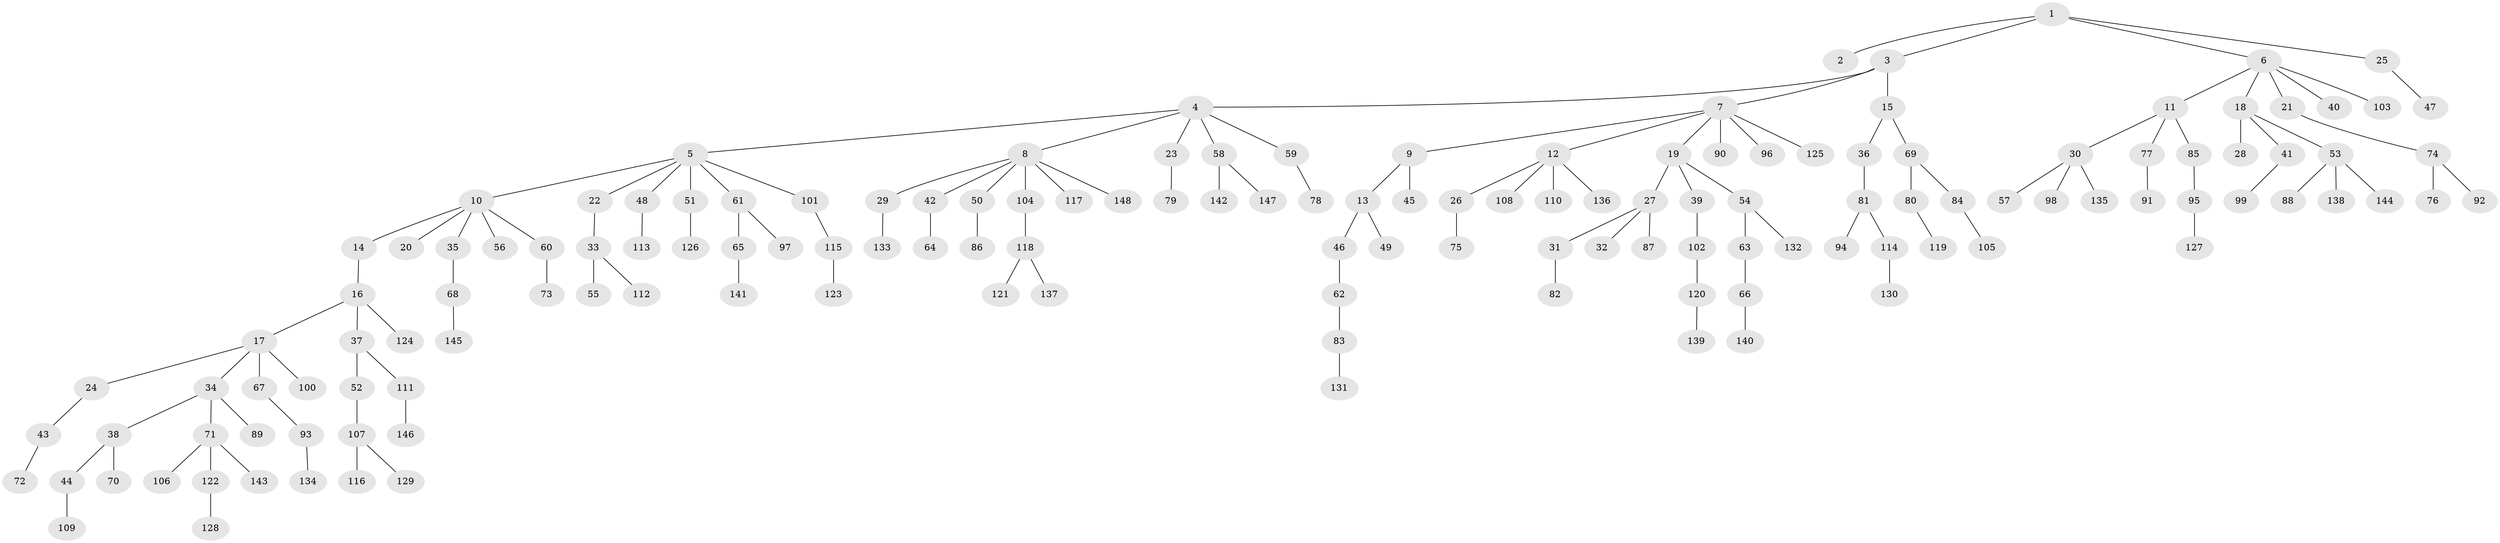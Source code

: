 // coarse degree distribution, {1: 0.7966101694915254, 2: 0.1694915254237288, 3: 0.01694915254237288, 46: 0.01694915254237288}
// Generated by graph-tools (version 1.1) at 2025/55/03/04/25 21:55:57]
// undirected, 148 vertices, 147 edges
graph export_dot {
graph [start="1"]
  node [color=gray90,style=filled];
  1;
  2;
  3;
  4;
  5;
  6;
  7;
  8;
  9;
  10;
  11;
  12;
  13;
  14;
  15;
  16;
  17;
  18;
  19;
  20;
  21;
  22;
  23;
  24;
  25;
  26;
  27;
  28;
  29;
  30;
  31;
  32;
  33;
  34;
  35;
  36;
  37;
  38;
  39;
  40;
  41;
  42;
  43;
  44;
  45;
  46;
  47;
  48;
  49;
  50;
  51;
  52;
  53;
  54;
  55;
  56;
  57;
  58;
  59;
  60;
  61;
  62;
  63;
  64;
  65;
  66;
  67;
  68;
  69;
  70;
  71;
  72;
  73;
  74;
  75;
  76;
  77;
  78;
  79;
  80;
  81;
  82;
  83;
  84;
  85;
  86;
  87;
  88;
  89;
  90;
  91;
  92;
  93;
  94;
  95;
  96;
  97;
  98;
  99;
  100;
  101;
  102;
  103;
  104;
  105;
  106;
  107;
  108;
  109;
  110;
  111;
  112;
  113;
  114;
  115;
  116;
  117;
  118;
  119;
  120;
  121;
  122;
  123;
  124;
  125;
  126;
  127;
  128;
  129;
  130;
  131;
  132;
  133;
  134;
  135;
  136;
  137;
  138;
  139;
  140;
  141;
  142;
  143;
  144;
  145;
  146;
  147;
  148;
  1 -- 2;
  1 -- 3;
  1 -- 6;
  1 -- 25;
  3 -- 4;
  3 -- 7;
  3 -- 15;
  4 -- 5;
  4 -- 8;
  4 -- 23;
  4 -- 58;
  4 -- 59;
  5 -- 10;
  5 -- 22;
  5 -- 48;
  5 -- 51;
  5 -- 61;
  5 -- 101;
  6 -- 11;
  6 -- 18;
  6 -- 21;
  6 -- 40;
  6 -- 103;
  7 -- 9;
  7 -- 12;
  7 -- 19;
  7 -- 90;
  7 -- 96;
  7 -- 125;
  8 -- 29;
  8 -- 42;
  8 -- 50;
  8 -- 104;
  8 -- 117;
  8 -- 148;
  9 -- 13;
  9 -- 45;
  10 -- 14;
  10 -- 20;
  10 -- 35;
  10 -- 56;
  10 -- 60;
  11 -- 30;
  11 -- 77;
  11 -- 85;
  12 -- 26;
  12 -- 108;
  12 -- 110;
  12 -- 136;
  13 -- 46;
  13 -- 49;
  14 -- 16;
  15 -- 36;
  15 -- 69;
  16 -- 17;
  16 -- 37;
  16 -- 124;
  17 -- 24;
  17 -- 34;
  17 -- 67;
  17 -- 100;
  18 -- 28;
  18 -- 41;
  18 -- 53;
  19 -- 27;
  19 -- 39;
  19 -- 54;
  21 -- 74;
  22 -- 33;
  23 -- 79;
  24 -- 43;
  25 -- 47;
  26 -- 75;
  27 -- 31;
  27 -- 32;
  27 -- 87;
  29 -- 133;
  30 -- 57;
  30 -- 98;
  30 -- 135;
  31 -- 82;
  33 -- 55;
  33 -- 112;
  34 -- 38;
  34 -- 71;
  34 -- 89;
  35 -- 68;
  36 -- 81;
  37 -- 52;
  37 -- 111;
  38 -- 44;
  38 -- 70;
  39 -- 102;
  41 -- 99;
  42 -- 64;
  43 -- 72;
  44 -- 109;
  46 -- 62;
  48 -- 113;
  50 -- 86;
  51 -- 126;
  52 -- 107;
  53 -- 88;
  53 -- 138;
  53 -- 144;
  54 -- 63;
  54 -- 132;
  58 -- 142;
  58 -- 147;
  59 -- 78;
  60 -- 73;
  61 -- 65;
  61 -- 97;
  62 -- 83;
  63 -- 66;
  65 -- 141;
  66 -- 140;
  67 -- 93;
  68 -- 145;
  69 -- 80;
  69 -- 84;
  71 -- 106;
  71 -- 122;
  71 -- 143;
  74 -- 76;
  74 -- 92;
  77 -- 91;
  80 -- 119;
  81 -- 94;
  81 -- 114;
  83 -- 131;
  84 -- 105;
  85 -- 95;
  93 -- 134;
  95 -- 127;
  101 -- 115;
  102 -- 120;
  104 -- 118;
  107 -- 116;
  107 -- 129;
  111 -- 146;
  114 -- 130;
  115 -- 123;
  118 -- 121;
  118 -- 137;
  120 -- 139;
  122 -- 128;
}
